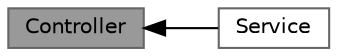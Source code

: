 digraph "Controller"
{
 // LATEX_PDF_SIZE
  bgcolor="transparent";
  edge [fontname=Helvetica,fontsize=10,labelfontname=Helvetica,labelfontsize=10];
  node [fontname=Helvetica,fontsize=10,shape=box,height=0.2,width=0.4];
  rankdir=LR;
  Node1 [id="Node000001",label="Controller",height=0.2,width=0.4,color="gray40", fillcolor="grey60", style="filled", fontcolor="black",tooltip="this module is a Controller of the MVC model"];
  Node2 [id="Node000002",label="Service",height=0.2,width=0.4,color="grey40", fillcolor="white", style="filled",URL="$group___service.html",tooltip="this module is designed for the interaction of the model with files."];
  Node1->Node2 [shape=plaintext, dir="back", style="solid"];
}
